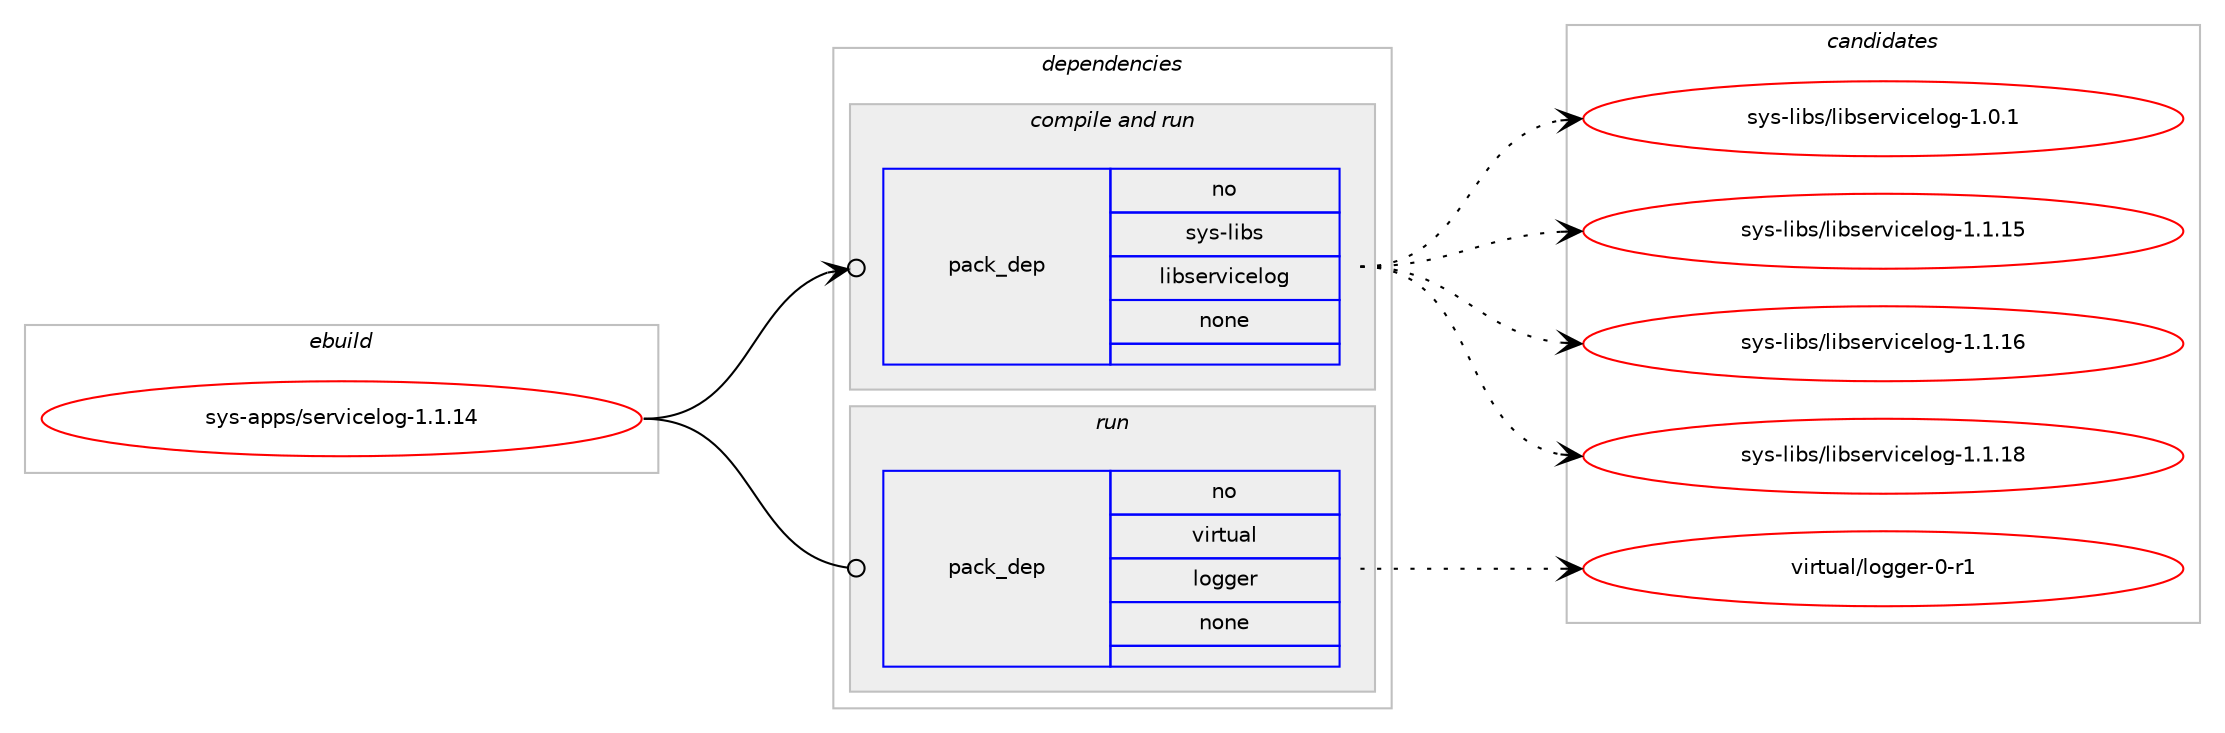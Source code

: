digraph prolog {

# *************
# Graph options
# *************

newrank=true;
concentrate=true;
compound=true;
graph [rankdir=LR,fontname=Helvetica,fontsize=10,ranksep=1.5];#, ranksep=2.5, nodesep=0.2];
edge  [arrowhead=vee];
node  [fontname=Helvetica,fontsize=10];

# **********
# The ebuild
# **********

subgraph cluster_leftcol {
color=gray;
rank=same;
label=<<i>ebuild</i>>;
id [label="sys-apps/servicelog-1.1.14", color=red, width=4, href="../sys-apps/servicelog-1.1.14.svg"];
}

# ****************
# The dependencies
# ****************

subgraph cluster_midcol {
color=gray;
label=<<i>dependencies</i>>;
subgraph cluster_compile {
fillcolor="#eeeeee";
style=filled;
label=<<i>compile</i>>;
}
subgraph cluster_compileandrun {
fillcolor="#eeeeee";
style=filled;
label=<<i>compile and run</i>>;
subgraph pack1229504 {
dependency1714655 [label=<<TABLE BORDER="0" CELLBORDER="1" CELLSPACING="0" CELLPADDING="4" WIDTH="220"><TR><TD ROWSPAN="6" CELLPADDING="30">pack_dep</TD></TR><TR><TD WIDTH="110">no</TD></TR><TR><TD>sys-libs</TD></TR><TR><TD>libservicelog</TD></TR><TR><TD>none</TD></TR><TR><TD></TD></TR></TABLE>>, shape=none, color=blue];
}
id:e -> dependency1714655:w [weight=20,style="solid",arrowhead="odotvee"];
}
subgraph cluster_run {
fillcolor="#eeeeee";
style=filled;
label=<<i>run</i>>;
subgraph pack1229505 {
dependency1714656 [label=<<TABLE BORDER="0" CELLBORDER="1" CELLSPACING="0" CELLPADDING="4" WIDTH="220"><TR><TD ROWSPAN="6" CELLPADDING="30">pack_dep</TD></TR><TR><TD WIDTH="110">no</TD></TR><TR><TD>virtual</TD></TR><TR><TD>logger</TD></TR><TR><TD>none</TD></TR><TR><TD></TD></TR></TABLE>>, shape=none, color=blue];
}
id:e -> dependency1714656:w [weight=20,style="solid",arrowhead="odot"];
}
}

# **************
# The candidates
# **************

subgraph cluster_choices {
rank=same;
color=gray;
label=<<i>candidates</i>>;

subgraph choice1229504 {
color=black;
nodesep=1;
choice1151211154510810598115471081059811510111411810599101108111103454946484649 [label="sys-libs/libservicelog-1.0.1", color=red, width=4,href="../sys-libs/libservicelog-1.0.1.svg"];
choice115121115451081059811547108105981151011141181059910110811110345494649464953 [label="sys-libs/libservicelog-1.1.15", color=red, width=4,href="../sys-libs/libservicelog-1.1.15.svg"];
choice115121115451081059811547108105981151011141181059910110811110345494649464954 [label="sys-libs/libservicelog-1.1.16", color=red, width=4,href="../sys-libs/libservicelog-1.1.16.svg"];
choice115121115451081059811547108105981151011141181059910110811110345494649464956 [label="sys-libs/libservicelog-1.1.18", color=red, width=4,href="../sys-libs/libservicelog-1.1.18.svg"];
dependency1714655:e -> choice1151211154510810598115471081059811510111411810599101108111103454946484649:w [style=dotted,weight="100"];
dependency1714655:e -> choice115121115451081059811547108105981151011141181059910110811110345494649464953:w [style=dotted,weight="100"];
dependency1714655:e -> choice115121115451081059811547108105981151011141181059910110811110345494649464954:w [style=dotted,weight="100"];
dependency1714655:e -> choice115121115451081059811547108105981151011141181059910110811110345494649464956:w [style=dotted,weight="100"];
}
subgraph choice1229505 {
color=black;
nodesep=1;
choice118105114116117971084710811110310310111445484511449 [label="virtual/logger-0-r1", color=red, width=4,href="../virtual/logger-0-r1.svg"];
dependency1714656:e -> choice118105114116117971084710811110310310111445484511449:w [style=dotted,weight="100"];
}
}

}
